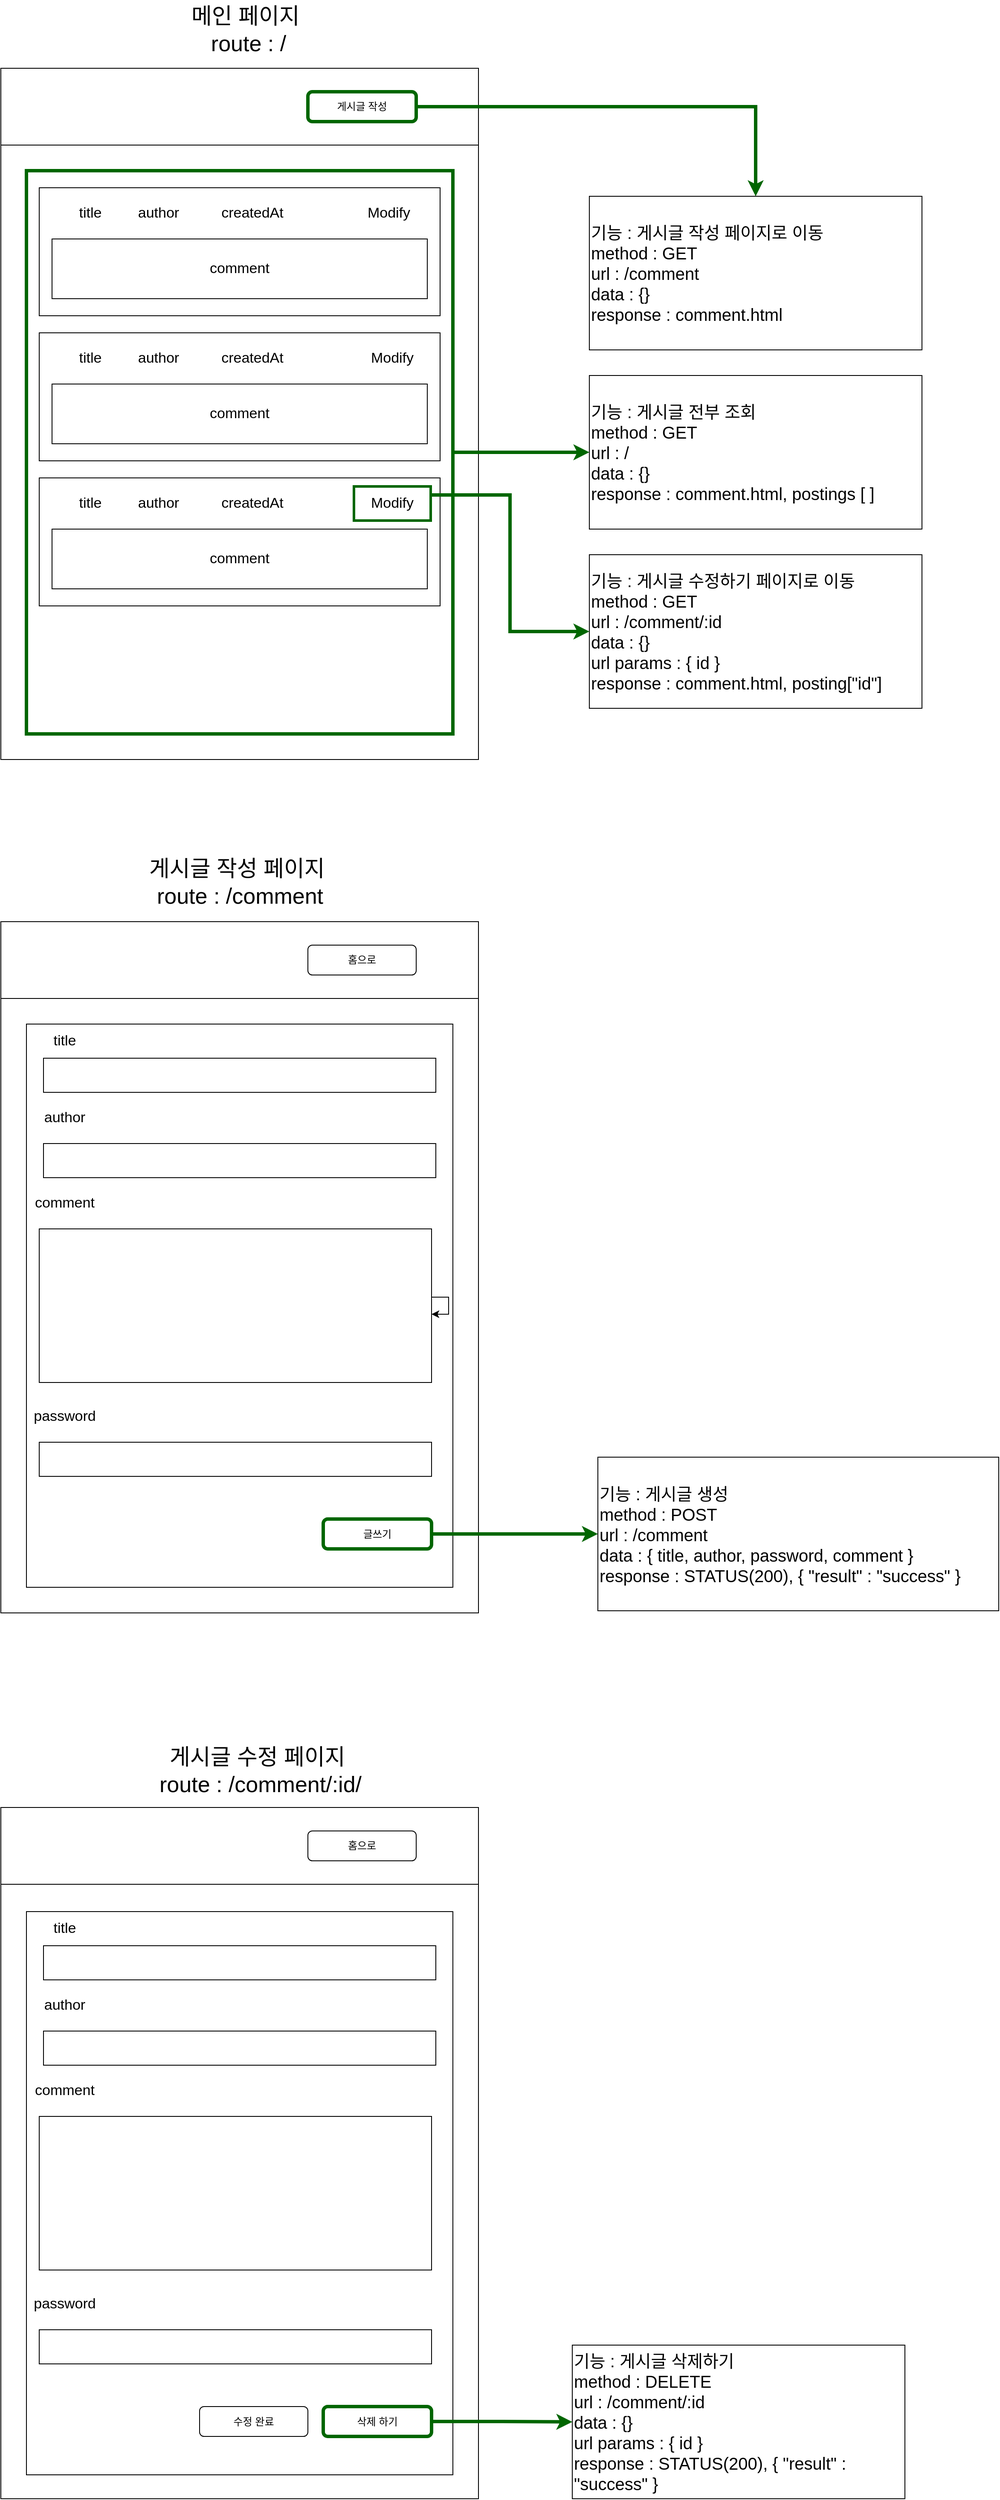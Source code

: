 <mxfile>
    <diagram id="92wY7DGL9EdYXWAdp5AQ" name="페이지-1">
        <mxGraphModel dx="337" dy="562" grid="1" gridSize="10" guides="1" tooltips="1" connect="1" arrows="1" fold="1" page="1" pageScale="1" pageWidth="827" pageHeight="1169" math="0" shadow="0">
            <root>
                <mxCell id="0"/>
                <mxCell id="1" parent="0"/>
                <mxCell id="ED6reTY8pCNgKvpPSM1H-1" value="" style="rounded=0;whiteSpace=wrap;html=1;" parent="1" vertex="1">
                    <mxGeometry y="180" width="560" height="810" as="geometry"/>
                </mxCell>
                <mxCell id="ED6reTY8pCNgKvpPSM1H-2" value="" style="rounded=0;whiteSpace=wrap;html=1;" parent="1" vertex="1">
                    <mxGeometry y="180" width="560" height="90" as="geometry"/>
                </mxCell>
                <mxCell id="ED6reTY8pCNgKvpPSM1H-111" style="edgeStyle=orthogonalEdgeStyle;rounded=0;orthogonalLoop=1;jettySize=auto;html=1;exitX=1;exitY=0.5;exitDx=0;exitDy=0;fontSize=20;strokeColor=#006600;strokeWidth=4;" parent="1" source="ED6reTY8pCNgKvpPSM1H-4" target="ED6reTY8pCNgKvpPSM1H-109" edge="1">
                    <mxGeometry relative="1" as="geometry"/>
                </mxCell>
                <mxCell id="ED6reTY8pCNgKvpPSM1H-4" value="게시글 작성" style="rounded=1;whiteSpace=wrap;html=1;strokeWidth=4;strokeColor=#006600;" parent="1" vertex="1">
                    <mxGeometry x="360" y="207.5" width="127" height="35" as="geometry"/>
                </mxCell>
                <mxCell id="ED6reTY8pCNgKvpPSM1H-117" style="edgeStyle=orthogonalEdgeStyle;rounded=0;orthogonalLoop=1;jettySize=auto;html=1;exitX=1;exitY=0.5;exitDx=0;exitDy=0;fontSize=26;strokeColor=#006600;strokeWidth=4;" parent="1" source="ED6reTY8pCNgKvpPSM1H-5" target="ED6reTY8pCNgKvpPSM1H-116" edge="1">
                    <mxGeometry relative="1" as="geometry"/>
                </mxCell>
                <mxCell id="ED6reTY8pCNgKvpPSM1H-5" value="" style="rounded=0;whiteSpace=wrap;html=1;strokeWidth=4;strokeColor=#006600;" parent="1" vertex="1">
                    <mxGeometry x="30" y="300" width="500" height="660" as="geometry"/>
                </mxCell>
                <mxCell id="ED6reTY8pCNgKvpPSM1H-13" value="" style="group;fontSize=17;" parent="1" vertex="1" connectable="0">
                    <mxGeometry x="45" y="320" width="470" height="150" as="geometry"/>
                </mxCell>
                <mxCell id="ED6reTY8pCNgKvpPSM1H-6" value="" style="rounded=0;whiteSpace=wrap;html=1;fontSize=17;" parent="ED6reTY8pCNgKvpPSM1H-13" vertex="1">
                    <mxGeometry width="470" height="150" as="geometry"/>
                </mxCell>
                <mxCell id="ED6reTY8pCNgKvpPSM1H-7" value="title" style="text;html=1;strokeColor=none;fillColor=none;align=center;verticalAlign=middle;whiteSpace=wrap;rounded=0;fontSize=17;" parent="ED6reTY8pCNgKvpPSM1H-13" vertex="1">
                    <mxGeometry x="15" y="10" width="90" height="40" as="geometry"/>
                </mxCell>
                <mxCell id="ED6reTY8pCNgKvpPSM1H-8" value="author" style="text;html=1;strokeColor=none;fillColor=none;align=center;verticalAlign=middle;whiteSpace=wrap;rounded=0;fontSize=17;" parent="ED6reTY8pCNgKvpPSM1H-13" vertex="1">
                    <mxGeometry x="95" y="10" width="90" height="40" as="geometry"/>
                </mxCell>
                <mxCell id="ED6reTY8pCNgKvpPSM1H-9" value="createdAt" style="text;html=1;strokeColor=none;fillColor=none;align=center;verticalAlign=middle;whiteSpace=wrap;rounded=0;fontSize=17;" parent="ED6reTY8pCNgKvpPSM1H-13" vertex="1">
                    <mxGeometry x="205" y="10" width="90" height="40" as="geometry"/>
                </mxCell>
                <mxCell id="ED6reTY8pCNgKvpPSM1H-12" value="comment" style="rounded=0;whiteSpace=wrap;html=1;fontSize=17;" parent="ED6reTY8pCNgKvpPSM1H-13" vertex="1">
                    <mxGeometry x="15" y="60" width="440" height="70" as="geometry"/>
                </mxCell>
                <mxCell id="ED6reTY8pCNgKvpPSM1H-36" value="Modify" style="text;html=1;strokeColor=none;fillColor=none;align=center;verticalAlign=middle;whiteSpace=wrap;rounded=0;fontSize=17;" parent="ED6reTY8pCNgKvpPSM1H-13" vertex="1">
                    <mxGeometry x="365" y="10" width="90" height="40" as="geometry"/>
                </mxCell>
                <mxCell id="ED6reTY8pCNgKvpPSM1H-14" value="" style="group;fontSize=17;" parent="1" vertex="1" connectable="0">
                    <mxGeometry x="45" y="490" width="470" height="150" as="geometry"/>
                </mxCell>
                <mxCell id="ED6reTY8pCNgKvpPSM1H-15" value="" style="rounded=0;whiteSpace=wrap;html=1;fontSize=17;" parent="ED6reTY8pCNgKvpPSM1H-14" vertex="1">
                    <mxGeometry width="470" height="150" as="geometry"/>
                </mxCell>
                <mxCell id="ED6reTY8pCNgKvpPSM1H-16" value="title" style="text;html=1;strokeColor=none;fillColor=none;align=center;verticalAlign=middle;whiteSpace=wrap;rounded=0;fontSize=17;" parent="ED6reTY8pCNgKvpPSM1H-14" vertex="1">
                    <mxGeometry x="15" y="10" width="90" height="40" as="geometry"/>
                </mxCell>
                <mxCell id="ED6reTY8pCNgKvpPSM1H-17" value="author" style="text;html=1;strokeColor=none;fillColor=none;align=center;verticalAlign=middle;whiteSpace=wrap;rounded=0;fontSize=17;" parent="ED6reTY8pCNgKvpPSM1H-14" vertex="1">
                    <mxGeometry x="95" y="10" width="90" height="40" as="geometry"/>
                </mxCell>
                <mxCell id="ED6reTY8pCNgKvpPSM1H-18" value="createdAt" style="text;html=1;strokeColor=none;fillColor=none;align=center;verticalAlign=middle;whiteSpace=wrap;rounded=0;fontSize=17;" parent="ED6reTY8pCNgKvpPSM1H-14" vertex="1">
                    <mxGeometry x="205" y="10" width="90" height="40" as="geometry"/>
                </mxCell>
                <mxCell id="ED6reTY8pCNgKvpPSM1H-19" value="comment" style="rounded=0;whiteSpace=wrap;html=1;fontSize=17;" parent="ED6reTY8pCNgKvpPSM1H-14" vertex="1">
                    <mxGeometry x="15" y="60" width="440" height="70" as="geometry"/>
                </mxCell>
                <mxCell id="ED6reTY8pCNgKvpPSM1H-35" value="Modify" style="text;html=1;strokeColor=none;fillColor=none;align=center;verticalAlign=middle;whiteSpace=wrap;rounded=0;fontSize=17;" parent="ED6reTY8pCNgKvpPSM1H-14" vertex="1">
                    <mxGeometry x="369" y="10" width="90" height="40" as="geometry"/>
                </mxCell>
                <mxCell id="ED6reTY8pCNgKvpPSM1H-37" value="" style="group;fontSize=17;" parent="1" vertex="1" connectable="0">
                    <mxGeometry x="45" y="660" width="470" height="150" as="geometry"/>
                </mxCell>
                <mxCell id="ED6reTY8pCNgKvpPSM1H-38" value="" style="rounded=0;whiteSpace=wrap;html=1;fontSize=17;" parent="ED6reTY8pCNgKvpPSM1H-37" vertex="1">
                    <mxGeometry width="470" height="150" as="geometry"/>
                </mxCell>
                <mxCell id="ED6reTY8pCNgKvpPSM1H-39" value="title" style="text;html=1;strokeColor=none;fillColor=none;align=center;verticalAlign=middle;whiteSpace=wrap;rounded=0;fontSize=17;" parent="ED6reTY8pCNgKvpPSM1H-37" vertex="1">
                    <mxGeometry x="15" y="10" width="90" height="40" as="geometry"/>
                </mxCell>
                <mxCell id="ED6reTY8pCNgKvpPSM1H-40" value="author" style="text;html=1;strokeColor=none;fillColor=none;align=center;verticalAlign=middle;whiteSpace=wrap;rounded=0;fontSize=17;" parent="ED6reTY8pCNgKvpPSM1H-37" vertex="1">
                    <mxGeometry x="95" y="10" width="90" height="40" as="geometry"/>
                </mxCell>
                <mxCell id="ED6reTY8pCNgKvpPSM1H-41" value="createdAt" style="text;html=1;strokeColor=none;fillColor=none;align=center;verticalAlign=middle;whiteSpace=wrap;rounded=0;fontSize=17;" parent="ED6reTY8pCNgKvpPSM1H-37" vertex="1">
                    <mxGeometry x="205" y="10" width="90" height="40" as="geometry"/>
                </mxCell>
                <mxCell id="ED6reTY8pCNgKvpPSM1H-42" value="comment" style="rounded=0;whiteSpace=wrap;html=1;fontSize=17;" parent="ED6reTY8pCNgKvpPSM1H-37" vertex="1">
                    <mxGeometry x="15" y="60" width="440" height="70" as="geometry"/>
                </mxCell>
                <mxCell id="ED6reTY8pCNgKvpPSM1H-43" value="Modify" style="text;html=1;fillColor=none;align=center;verticalAlign=middle;whiteSpace=wrap;rounded=0;fontSize=17;strokeWidth=3;strokeColor=#006600;" parent="ED6reTY8pCNgKvpPSM1H-37" vertex="1">
                    <mxGeometry x="369" y="10" width="90" height="40" as="geometry"/>
                </mxCell>
                <mxCell id="ED6reTY8pCNgKvpPSM1H-44" value="" style="rounded=0;whiteSpace=wrap;html=1;" parent="1" vertex="1">
                    <mxGeometry y="1180" width="560" height="810" as="geometry"/>
                </mxCell>
                <mxCell id="ED6reTY8pCNgKvpPSM1H-45" value="" style="rounded=0;whiteSpace=wrap;html=1;" parent="1" vertex="1">
                    <mxGeometry y="1180" width="560" height="90" as="geometry"/>
                </mxCell>
                <mxCell id="ED6reTY8pCNgKvpPSM1H-46" value="홈으로" style="rounded=1;whiteSpace=wrap;html=1;" parent="1" vertex="1">
                    <mxGeometry x="360" y="1207.5" width="127" height="35" as="geometry"/>
                </mxCell>
                <mxCell id="ED6reTY8pCNgKvpPSM1H-47" value="" style="rounded=0;whiteSpace=wrap;html=1;" parent="1" vertex="1">
                    <mxGeometry x="30" y="1300" width="500" height="660" as="geometry"/>
                </mxCell>
                <mxCell id="ED6reTY8pCNgKvpPSM1H-78" value="title" style="text;html=1;strokeColor=none;fillColor=none;align=center;verticalAlign=middle;whiteSpace=wrap;rounded=0;fontSize=17;" parent="1" vertex="1">
                    <mxGeometry x="30" y="1300" width="90" height="40" as="geometry"/>
                </mxCell>
                <mxCell id="ED6reTY8pCNgKvpPSM1H-79" value="" style="rounded=0;whiteSpace=wrap;html=1;fontSize=17;" parent="1" vertex="1">
                    <mxGeometry x="50" y="1340" width="460" height="40" as="geometry"/>
                </mxCell>
                <mxCell id="ED6reTY8pCNgKvpPSM1H-80" value="author" style="text;html=1;strokeColor=none;fillColor=none;align=center;verticalAlign=middle;whiteSpace=wrap;rounded=0;fontSize=17;" parent="1" vertex="1">
                    <mxGeometry x="30" y="1390" width="90" height="40" as="geometry"/>
                </mxCell>
                <mxCell id="ED6reTY8pCNgKvpPSM1H-81" value="" style="rounded=0;whiteSpace=wrap;html=1;fontSize=17;" parent="1" vertex="1">
                    <mxGeometry x="50" y="1440" width="460" height="40" as="geometry"/>
                </mxCell>
                <mxCell id="ED6reTY8pCNgKvpPSM1H-82" value="comment" style="text;html=1;strokeColor=none;fillColor=none;align=center;verticalAlign=middle;whiteSpace=wrap;rounded=0;fontSize=17;" parent="1" vertex="1">
                    <mxGeometry x="30" y="1490" width="90" height="40" as="geometry"/>
                </mxCell>
                <mxCell id="ED6reTY8pCNgKvpPSM1H-83" value="" style="rounded=0;whiteSpace=wrap;html=1;fontSize=17;" parent="1" vertex="1">
                    <mxGeometry x="45" y="1540" width="460" height="180" as="geometry"/>
                </mxCell>
                <mxCell id="ED6reTY8pCNgKvpPSM1H-113" style="edgeStyle=orthogonalEdgeStyle;rounded=0;orthogonalLoop=1;jettySize=auto;html=1;exitX=1;exitY=0.5;exitDx=0;exitDy=0;entryX=0;entryY=0.5;entryDx=0;entryDy=0;fontSize=20;strokeWidth=4;strokeColor=#006600;" parent="1" source="ED6reTY8pCNgKvpPSM1H-84" target="ED6reTY8pCNgKvpPSM1H-112" edge="1">
                    <mxGeometry relative="1" as="geometry"/>
                </mxCell>
                <mxCell id="ED6reTY8pCNgKvpPSM1H-84" value="글쓰기" style="rounded=1;whiteSpace=wrap;html=1;strokeColor=#006600;strokeWidth=4;" parent="1" vertex="1">
                    <mxGeometry x="378" y="1880" width="127" height="35" as="geometry"/>
                </mxCell>
                <mxCell id="ED6reTY8pCNgKvpPSM1H-96" value="" style="rounded=0;whiteSpace=wrap;html=1;" parent="1" vertex="1">
                    <mxGeometry y="2218" width="560" height="810" as="geometry"/>
                </mxCell>
                <mxCell id="ED6reTY8pCNgKvpPSM1H-97" value="" style="rounded=0;whiteSpace=wrap;html=1;" parent="1" vertex="1">
                    <mxGeometry y="2218" width="560" height="90" as="geometry"/>
                </mxCell>
                <mxCell id="ED6reTY8pCNgKvpPSM1H-98" value="홈으로" style="rounded=1;whiteSpace=wrap;html=1;" parent="1" vertex="1">
                    <mxGeometry x="360" y="2245.5" width="127" height="35" as="geometry"/>
                </mxCell>
                <mxCell id="ED6reTY8pCNgKvpPSM1H-107" value="password" style="text;html=1;strokeColor=none;fillColor=none;align=center;verticalAlign=middle;whiteSpace=wrap;rounded=0;fontSize=17;" parent="1" vertex="1">
                    <mxGeometry x="30" y="1740" width="90" height="40" as="geometry"/>
                </mxCell>
                <mxCell id="ED6reTY8pCNgKvpPSM1H-108" value="" style="rounded=0;whiteSpace=wrap;html=1;fontSize=17;" parent="1" vertex="1">
                    <mxGeometry x="45" y="1790" width="460" height="40" as="geometry"/>
                </mxCell>
                <mxCell id="ED6reTY8pCNgKvpPSM1H-109" value="기능 : 게시글 작성 페이지로 이동&lt;br&gt;method : GET&lt;br&gt;url : /comment&lt;br&gt;data : {}&lt;br&gt;response : comment.html" style="text;html=1;fillColor=none;align=left;verticalAlign=middle;whiteSpace=wrap;rounded=0;fontSize=20;strokeColor=#000000;" parent="1" vertex="1">
                    <mxGeometry x="690" y="330" width="390" height="180" as="geometry"/>
                </mxCell>
                <mxCell id="ED6reTY8pCNgKvpPSM1H-112" value="기능 : 게시글 생성&lt;br&gt;method : POST&lt;br&gt;url : /comment&lt;br&gt;data : { title, author, password, comment }&lt;br&gt;response : STATUS(200), { &quot;result&quot; : &quot;success&quot; }" style="text;html=1;fillColor=none;align=left;verticalAlign=middle;whiteSpace=wrap;rounded=0;fontSize=20;strokeColor=#000000;" parent="1" vertex="1">
                    <mxGeometry x="700" y="1807.5" width="470" height="180" as="geometry"/>
                </mxCell>
                <mxCell id="ED6reTY8pCNgKvpPSM1H-114" value="메인 페이지&amp;nbsp;&lt;br&gt;route : /" style="text;html=1;align=center;verticalAlign=middle;resizable=0;points=[];autosize=1;strokeColor=none;fontSize=26;" parent="1" vertex="1">
                    <mxGeometry x="220" y="100" width="140" height="70" as="geometry"/>
                </mxCell>
                <mxCell id="ED6reTY8pCNgKvpPSM1H-115" value="게시글 작성 페이지&amp;nbsp;&lt;br&gt;route : /comment" style="text;html=1;align=center;verticalAlign=middle;resizable=0;points=[];autosize=1;strokeColor=none;fontSize=26;" parent="1" vertex="1">
                    <mxGeometry x="170" y="1099" width="220" height="70" as="geometry"/>
                </mxCell>
                <mxCell id="ED6reTY8pCNgKvpPSM1H-116" value="기능 : 게시글 전부 조회&lt;br&gt;method : GET&lt;br&gt;url : /&lt;br&gt;data : {}&lt;br&gt;response : comment.html, postings [ ]" style="text;html=1;fillColor=none;align=left;verticalAlign=middle;whiteSpace=wrap;rounded=0;fontSize=20;strokeColor=#000000;" parent="1" vertex="1">
                    <mxGeometry x="690" y="540" width="390" height="180" as="geometry"/>
                </mxCell>
                <mxCell id="ED6reTY8pCNgKvpPSM1H-118" value="게시글 수정 페이지&amp;nbsp;&lt;br&gt;route : /comment/:id/" style="text;html=1;align=center;verticalAlign=middle;resizable=0;points=[];autosize=1;strokeColor=none;fontSize=26;" parent="1" vertex="1">
                    <mxGeometry x="179" y="2140" width="250" height="70" as="geometry"/>
                </mxCell>
                <mxCell id="ED6reTY8pCNgKvpPSM1H-119" value="" style="rounded=0;whiteSpace=wrap;html=1;" parent="1" vertex="1">
                    <mxGeometry x="30" y="2340" width="500" height="660" as="geometry"/>
                </mxCell>
                <mxCell id="ED6reTY8pCNgKvpPSM1H-120" value="title" style="text;html=1;strokeColor=none;fillColor=none;align=center;verticalAlign=middle;whiteSpace=wrap;rounded=0;fontSize=17;" parent="1" vertex="1">
                    <mxGeometry x="30" y="2340" width="90" height="40" as="geometry"/>
                </mxCell>
                <mxCell id="ED6reTY8pCNgKvpPSM1H-121" value="" style="rounded=0;whiteSpace=wrap;html=1;fontSize=17;" parent="1" vertex="1">
                    <mxGeometry x="50" y="2380" width="460" height="40" as="geometry"/>
                </mxCell>
                <mxCell id="ED6reTY8pCNgKvpPSM1H-122" value="author" style="text;html=1;strokeColor=none;fillColor=none;align=center;verticalAlign=middle;whiteSpace=wrap;rounded=0;fontSize=17;" parent="1" vertex="1">
                    <mxGeometry x="30" y="2430" width="90" height="40" as="geometry"/>
                </mxCell>
                <mxCell id="ED6reTY8pCNgKvpPSM1H-123" value="" style="rounded=0;whiteSpace=wrap;html=1;fontSize=17;" parent="1" vertex="1">
                    <mxGeometry x="50" y="2480" width="460" height="40" as="geometry"/>
                </mxCell>
                <mxCell id="ED6reTY8pCNgKvpPSM1H-124" value="comment" style="text;html=1;strokeColor=none;fillColor=none;align=center;verticalAlign=middle;whiteSpace=wrap;rounded=0;fontSize=17;" parent="1" vertex="1">
                    <mxGeometry x="30" y="2530" width="90" height="40" as="geometry"/>
                </mxCell>
                <mxCell id="ED6reTY8pCNgKvpPSM1H-125" value="" style="rounded=0;whiteSpace=wrap;html=1;fontSize=17;" parent="1" vertex="1">
                    <mxGeometry x="45" y="2580" width="460" height="180" as="geometry"/>
                </mxCell>
                <mxCell id="ED6reTY8pCNgKvpPSM1H-133" style="edgeStyle=orthogonalEdgeStyle;rounded=0;orthogonalLoop=1;jettySize=auto;html=1;exitX=1;exitY=0.5;exitDx=0;exitDy=0;fontSize=26;strokeColor=#006600;strokeWidth=4;" parent="1" source="ED6reTY8pCNgKvpPSM1H-126" target="ED6reTY8pCNgKvpPSM1H-132" edge="1">
                    <mxGeometry relative="1" as="geometry"/>
                </mxCell>
                <mxCell id="ED6reTY8pCNgKvpPSM1H-126" value="삭제 하기" style="rounded=1;whiteSpace=wrap;html=1;strokeWidth=4;strokeColor=#006600;" parent="1" vertex="1">
                    <mxGeometry x="378" y="2920" width="127" height="35" as="geometry"/>
                </mxCell>
                <mxCell id="ED6reTY8pCNgKvpPSM1H-127" value="password" style="text;html=1;strokeColor=none;fillColor=none;align=center;verticalAlign=middle;whiteSpace=wrap;rounded=0;fontSize=17;" parent="1" vertex="1">
                    <mxGeometry x="30" y="2780" width="90" height="40" as="geometry"/>
                </mxCell>
                <mxCell id="ED6reTY8pCNgKvpPSM1H-128" value="" style="rounded=0;whiteSpace=wrap;html=1;fontSize=17;" parent="1" vertex="1">
                    <mxGeometry x="45" y="2830" width="460" height="40" as="geometry"/>
                </mxCell>
                <mxCell id="ED6reTY8pCNgKvpPSM1H-129" value="기능 : 게시글 수정하기 페이지로 이동&lt;br&gt;method : GET&lt;br&gt;url : /comment/:id&lt;br&gt;data : {}&lt;br&gt;url params : { id }&lt;br&gt;response : comment.html, posting[&quot;id&quot;]" style="text;html=1;fillColor=none;align=left;verticalAlign=middle;whiteSpace=wrap;rounded=0;fontSize=20;strokeColor=#000000;" parent="1" vertex="1">
                    <mxGeometry x="690" y="750" width="390" height="180" as="geometry"/>
                </mxCell>
                <mxCell id="ED6reTY8pCNgKvpPSM1H-130" style="edgeStyle=orthogonalEdgeStyle;rounded=0;orthogonalLoop=1;jettySize=auto;html=1;exitX=1;exitY=0.25;exitDx=0;exitDy=0;entryX=0;entryY=0.5;entryDx=0;entryDy=0;fontSize=26;strokeColor=#006600;strokeWidth=4;" parent="1" source="ED6reTY8pCNgKvpPSM1H-43" target="ED6reTY8pCNgKvpPSM1H-129" edge="1">
                    <mxGeometry relative="1" as="geometry"/>
                </mxCell>
                <mxCell id="ED6reTY8pCNgKvpPSM1H-131" value="수정 완료" style="rounded=1;whiteSpace=wrap;html=1;" parent="1" vertex="1">
                    <mxGeometry x="233" y="2920" width="127" height="35" as="geometry"/>
                </mxCell>
                <mxCell id="ED6reTY8pCNgKvpPSM1H-132" value="기능 : 게시글 삭제하기&lt;br&gt;method : DELETE&lt;br&gt;url : /comment/:id&lt;br&gt;data : {}&lt;br&gt;url params : { id }&lt;br&gt;response : STATUS(200), { &quot;result&quot; : &quot;success&quot; }" style="text;html=1;fillColor=none;align=left;verticalAlign=middle;whiteSpace=wrap;rounded=0;fontSize=20;strokeColor=#000000;" parent="1" vertex="1">
                    <mxGeometry x="670" y="2848" width="390" height="180" as="geometry"/>
                </mxCell>
                <mxCell id="2" style="edgeStyle=orthogonalEdgeStyle;rounded=0;orthogonalLoop=1;jettySize=auto;html=1;" edge="1" parent="1" source="ED6reTY8pCNgKvpPSM1H-83" target="ED6reTY8pCNgKvpPSM1H-83">
                    <mxGeometry relative="1" as="geometry"/>
                </mxCell>
            </root>
        </mxGraphModel>
    </diagram>
</mxfile>